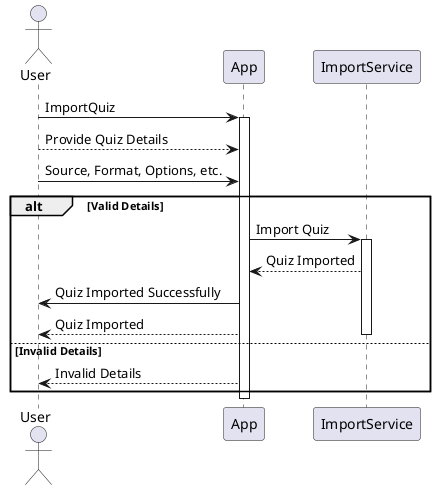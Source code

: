 @startuml ImportQuizSequece
actor User
User -> App: ImportQuiz
activate App

User --> App: Provide Quiz Details
User -> App: Source, Format, Options, etc.

alt Valid Details
    App -> ImportService: Import Quiz
    activate ImportService
    App <-- ImportService: Quiz Imported
    App -> User: Quiz Imported Successfully
    User <-- App: Quiz Imported
    deactivate ImportService
else Invalid Details
    App --> User: Invalid Details
end

deactivate App
@enduml